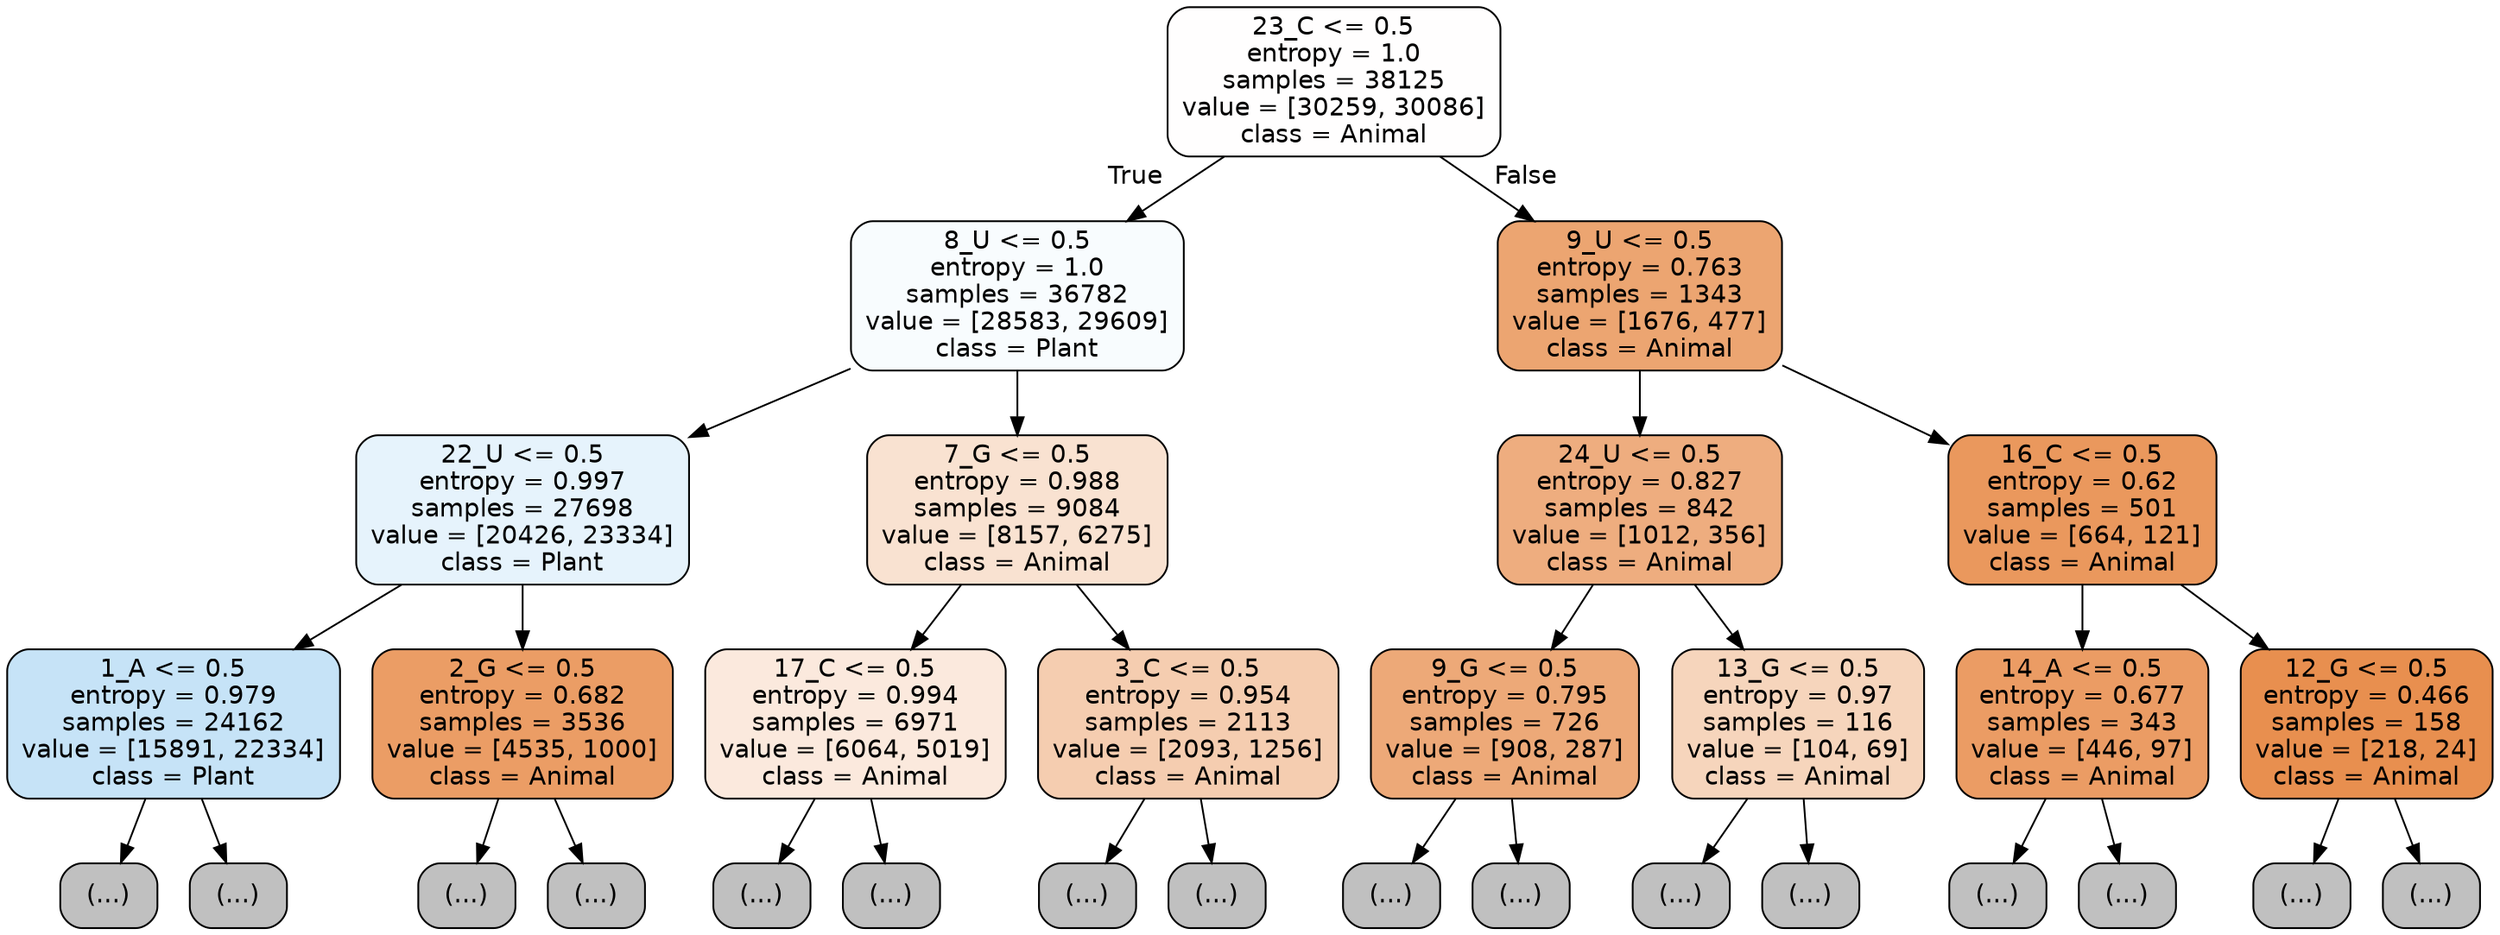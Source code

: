 digraph Tree {
node [shape=box, style="filled, rounded", color="black", fontname="helvetica"] ;
edge [fontname="helvetica"] ;
0 [label="23_C <= 0.5\nentropy = 1.0\nsamples = 38125\nvalue = [30259, 30086]\nclass = Animal", fillcolor="#fffefe"] ;
1 [label="8_U <= 0.5\nentropy = 1.0\nsamples = 36782\nvalue = [28583, 29609]\nclass = Plant", fillcolor="#f8fcfe"] ;
0 -> 1 [labeldistance=2.5, labelangle=45, headlabel="True"] ;
2 [label="22_U <= 0.5\nentropy = 0.997\nsamples = 27698\nvalue = [20426, 23334]\nclass = Plant", fillcolor="#e6f3fc"] ;
1 -> 2 ;
3 [label="1_A <= 0.5\nentropy = 0.979\nsamples = 24162\nvalue = [15891, 22334]\nclass = Plant", fillcolor="#c6e3f7"] ;
2 -> 3 ;
4 [label="(...)", fillcolor="#C0C0C0"] ;
3 -> 4 ;
8109 [label="(...)", fillcolor="#C0C0C0"] ;
3 -> 8109 ;
10498 [label="2_G <= 0.5\nentropy = 0.682\nsamples = 3536\nvalue = [4535, 1000]\nclass = Animal", fillcolor="#eb9d65"] ;
2 -> 10498 ;
10499 [label="(...)", fillcolor="#C0C0C0"] ;
10498 -> 10499 ;
11446 [label="(...)", fillcolor="#C0C0C0"] ;
10498 -> 11446 ;
11847 [label="7_G <= 0.5\nentropy = 0.988\nsamples = 9084\nvalue = [8157, 6275]\nclass = Animal", fillcolor="#f9e2d1"] ;
1 -> 11847 ;
11848 [label="17_C <= 0.5\nentropy = 0.994\nsamples = 6971\nvalue = [6064, 5019]\nclass = Animal", fillcolor="#fbe9dd"] ;
11847 -> 11848 ;
11849 [label="(...)", fillcolor="#C0C0C0"] ;
11848 -> 11849 ;
14322 [label="(...)", fillcolor="#C0C0C0"] ;
11848 -> 14322 ;
15125 [label="3_C <= 0.5\nentropy = 0.954\nsamples = 2113\nvalue = [2093, 1256]\nclass = Animal", fillcolor="#f5cdb0"] ;
11847 -> 15125 ;
15126 [label="(...)", fillcolor="#C0C0C0"] ;
15125 -> 15126 ;
15959 [label="(...)", fillcolor="#C0C0C0"] ;
15125 -> 15959 ;
16162 [label="9_U <= 0.5\nentropy = 0.763\nsamples = 1343\nvalue = [1676, 477]\nclass = Animal", fillcolor="#eca571"] ;
0 -> 16162 [labeldistance=2.5, labelangle=-45, headlabel="False"] ;
16163 [label="24_U <= 0.5\nentropy = 0.827\nsamples = 842\nvalue = [1012, 356]\nclass = Animal", fillcolor="#eead7f"] ;
16162 -> 16163 ;
16164 [label="9_G <= 0.5\nentropy = 0.795\nsamples = 726\nvalue = [908, 287]\nclass = Animal", fillcolor="#eda978"] ;
16163 -> 16164 ;
16165 [label="(...)", fillcolor="#C0C0C0"] ;
16164 -> 16165 ;
16384 [label="(...)", fillcolor="#C0C0C0"] ;
16164 -> 16384 ;
16523 [label="13_G <= 0.5\nentropy = 0.97\nsamples = 116\nvalue = [104, 69]\nclass = Animal", fillcolor="#f6d5bc"] ;
16163 -> 16523 ;
16524 [label="(...)", fillcolor="#C0C0C0"] ;
16523 -> 16524 ;
16565 [label="(...)", fillcolor="#C0C0C0"] ;
16523 -> 16565 ;
16592 [label="16_C <= 0.5\nentropy = 0.62\nsamples = 501\nvalue = [664, 121]\nclass = Animal", fillcolor="#ea985d"] ;
16162 -> 16592 ;
16593 [label="14_A <= 0.5\nentropy = 0.677\nsamples = 343\nvalue = [446, 97]\nclass = Animal", fillcolor="#eb9c64"] ;
16592 -> 16593 ;
16594 [label="(...)", fillcolor="#C0C0C0"] ;
16593 -> 16594 ;
16679 [label="(...)", fillcolor="#C0C0C0"] ;
16593 -> 16679 ;
16724 [label="12_G <= 0.5\nentropy = 0.466\nsamples = 158\nvalue = [218, 24]\nclass = Animal", fillcolor="#e88f4f"] ;
16592 -> 16724 ;
16725 [label="(...)", fillcolor="#C0C0C0"] ;
16724 -> 16725 ;
16754 [label="(...)", fillcolor="#C0C0C0"] ;
16724 -> 16754 ;
}